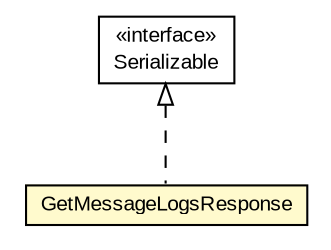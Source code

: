 #!/usr/local/bin/dot
#
# Class diagram 
# Generated by UMLGraph version R5_6-24-gf6e263 (http://www.umlgraph.org/)
#

digraph G {
	edge [fontname="arial",fontsize=10,labelfontname="arial",labelfontsize=10];
	node [fontname="arial",fontsize=10,shape=plaintext];
	nodesep=0.25;
	ranksep=0.5;
	// org.miloss.fgsms.services.interfaces.dataaccessservice.GetMessageLogsResponse
	c514239 [label=<<table title="org.miloss.fgsms.services.interfaces.dataaccessservice.GetMessageLogsResponse" border="0" cellborder="1" cellspacing="0" cellpadding="2" port="p" bgcolor="lemonChiffon" href="./GetMessageLogsResponse.html">
		<tr><td><table border="0" cellspacing="0" cellpadding="1">
<tr><td align="center" balign="center"> GetMessageLogsResponse </td></tr>
		</table></td></tr>
		</table>>, URL="./GetMessageLogsResponse.html", fontname="arial", fontcolor="black", fontsize=10.0];
	//org.miloss.fgsms.services.interfaces.dataaccessservice.GetMessageLogsResponse implements java.io.Serializable
	c515091:p -> c514239:p [dir=back,arrowtail=empty,style=dashed];
	// java.io.Serializable
	c515091 [label=<<table title="java.io.Serializable" border="0" cellborder="1" cellspacing="0" cellpadding="2" port="p" href="http://java.sun.com/j2se/1.4.2/docs/api/java/io/Serializable.html">
		<tr><td><table border="0" cellspacing="0" cellpadding="1">
<tr><td align="center" balign="center"> &#171;interface&#187; </td></tr>
<tr><td align="center" balign="center"> Serializable </td></tr>
		</table></td></tr>
		</table>>, URL="http://java.sun.com/j2se/1.4.2/docs/api/java/io/Serializable.html", fontname="arial", fontcolor="black", fontsize=10.0];
}

